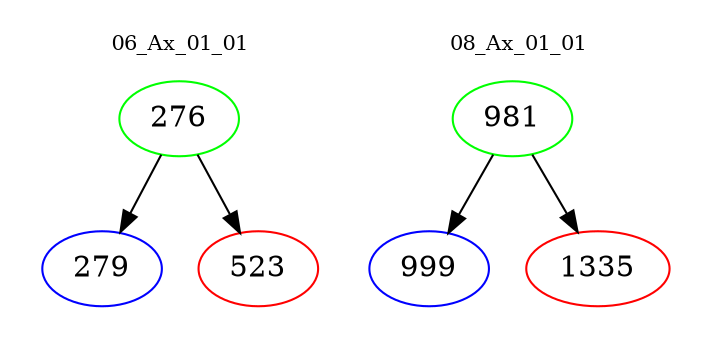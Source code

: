 digraph{
subgraph cluster_0 {
color = white
label = "06_Ax_01_01";
fontsize=10;
T0_276 [label="276", color="green"]
T0_276 -> T0_279 [color="black"]
T0_279 [label="279", color="blue"]
T0_276 -> T0_523 [color="black"]
T0_523 [label="523", color="red"]
}
subgraph cluster_1 {
color = white
label = "08_Ax_01_01";
fontsize=10;
T1_981 [label="981", color="green"]
T1_981 -> T1_999 [color="black"]
T1_999 [label="999", color="blue"]
T1_981 -> T1_1335 [color="black"]
T1_1335 [label="1335", color="red"]
}
}
